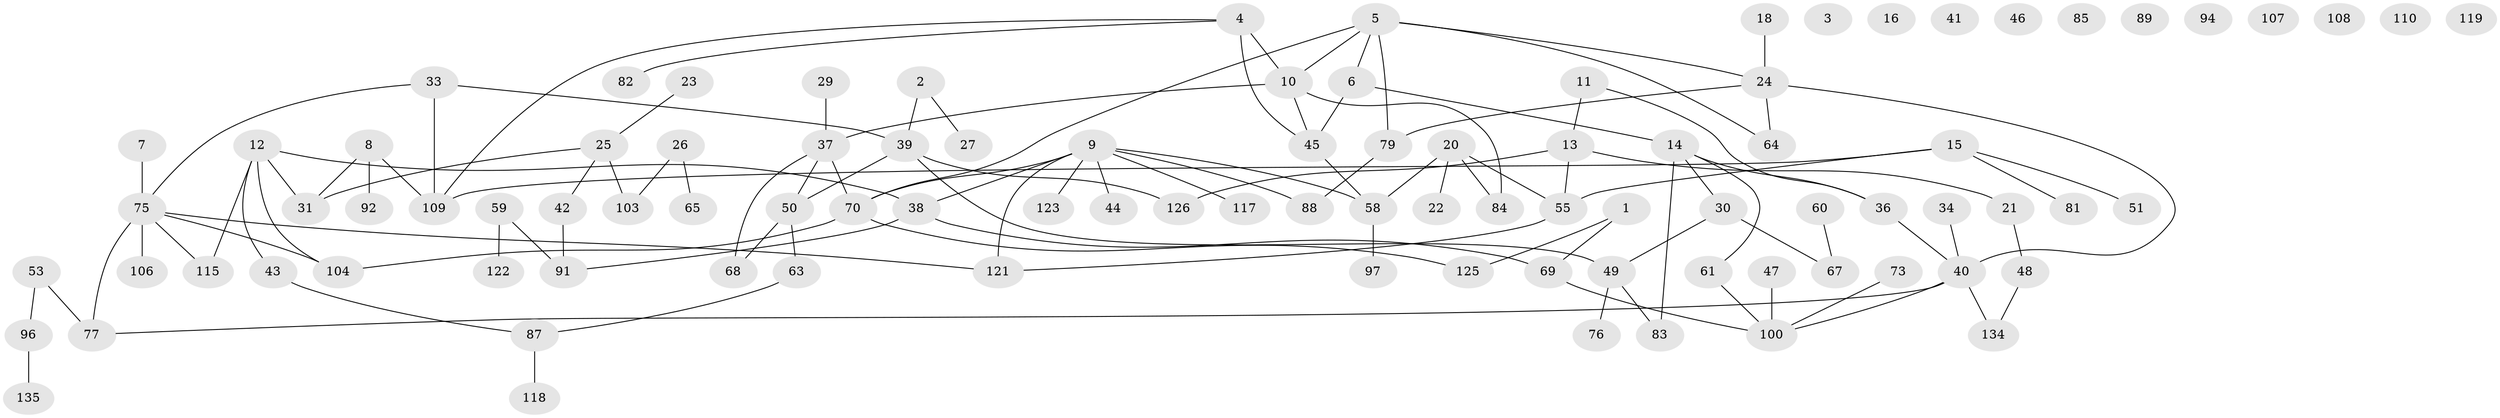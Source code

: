 // Generated by graph-tools (version 1.1) at 2025/23/03/03/25 07:23:29]
// undirected, 96 vertices, 113 edges
graph export_dot {
graph [start="1"]
  node [color=gray90,style=filled];
  1;
  2 [super="+72"];
  3;
  4 [super="+32"];
  5 [super="+62"];
  6 [super="+52"];
  7;
  8;
  9 [super="+56"];
  10 [super="+17"];
  11 [super="+90"];
  12 [super="+19"];
  13 [super="+98"];
  14 [super="+28"];
  15;
  16;
  18 [super="+114"];
  20 [super="+120"];
  21;
  22;
  23;
  24 [super="+127"];
  25 [super="+93"];
  26 [super="+57"];
  27;
  29 [super="+101"];
  30 [super="+54"];
  31;
  33 [super="+35"];
  34;
  36 [super="+102"];
  37 [super="+128"];
  38 [super="+136"];
  39;
  40 [super="+116"];
  41;
  42;
  43;
  44 [super="+78"];
  45 [super="+74"];
  46;
  47;
  48 [super="+111"];
  49 [super="+133"];
  50 [super="+105"];
  51;
  53 [super="+86"];
  55 [super="+132"];
  58 [super="+112"];
  59 [super="+66"];
  60;
  61 [super="+137"];
  63;
  64;
  65 [super="+80"];
  67 [super="+71"];
  68;
  69;
  70;
  73 [super="+138"];
  75 [super="+99"];
  76;
  77 [super="+129"];
  79;
  81;
  82;
  83;
  84;
  85;
  87 [super="+131"];
  88;
  89;
  91 [super="+95"];
  92;
  94;
  96;
  97;
  100 [super="+130"];
  103;
  104 [super="+113"];
  106;
  107;
  108;
  109 [super="+124"];
  110;
  115;
  117;
  118;
  119;
  121;
  122;
  123;
  125;
  126;
  134;
  135;
  1 -- 69;
  1 -- 125;
  2 -- 39;
  2 -- 27;
  4 -- 82;
  4 -- 10 [weight=2];
  4 -- 109;
  4 -- 45;
  5 -- 24;
  5 -- 70;
  5 -- 64;
  5 -- 6;
  5 -- 79;
  5 -- 10;
  6 -- 45;
  6 -- 14;
  7 -- 75;
  8 -- 31;
  8 -- 92;
  8 -- 109;
  9 -- 44;
  9 -- 70;
  9 -- 88;
  9 -- 123;
  9 -- 38;
  9 -- 117;
  9 -- 121;
  9 -- 58;
  10 -- 37;
  10 -- 45;
  10 -- 84;
  11 -- 13;
  11 -- 36;
  12 -- 31;
  12 -- 38;
  12 -- 104;
  12 -- 43;
  12 -- 115;
  13 -- 126;
  13 -- 21;
  13 -- 55;
  14 -- 30;
  14 -- 83;
  14 -- 61;
  14 -- 36;
  15 -- 51;
  15 -- 81;
  15 -- 109;
  15 -- 55;
  18 -- 24;
  20 -- 55;
  20 -- 58;
  20 -- 22;
  20 -- 84;
  21 -- 48;
  23 -- 25;
  24 -- 40;
  24 -- 64;
  24 -- 79;
  25 -- 42;
  25 -- 103;
  25 -- 31;
  26 -- 65;
  26 -- 103;
  29 -- 37;
  30 -- 49;
  30 -- 67;
  33 -- 75;
  33 -- 109;
  33 -- 39;
  34 -- 40;
  36 -- 40;
  37 -- 50;
  37 -- 68;
  37 -- 70;
  38 -- 69;
  38 -- 91;
  39 -- 50;
  39 -- 126;
  39 -- 49;
  40 -- 134;
  40 -- 77;
  40 -- 100;
  42 -- 91;
  43 -- 87;
  45 -- 58;
  47 -- 100;
  48 -- 134;
  49 -- 83;
  49 -- 76;
  50 -- 63;
  50 -- 68;
  53 -- 96;
  53 -- 77;
  55 -- 121;
  58 -- 97;
  59 -- 122;
  59 -- 91;
  60 -- 67;
  61 -- 100;
  63 -- 87;
  69 -- 100;
  70 -- 125;
  70 -- 104;
  73 -- 100;
  75 -- 77 [weight=2];
  75 -- 106;
  75 -- 115;
  75 -- 121;
  75 -- 104;
  79 -- 88;
  87 -- 118;
  96 -- 135;
}
